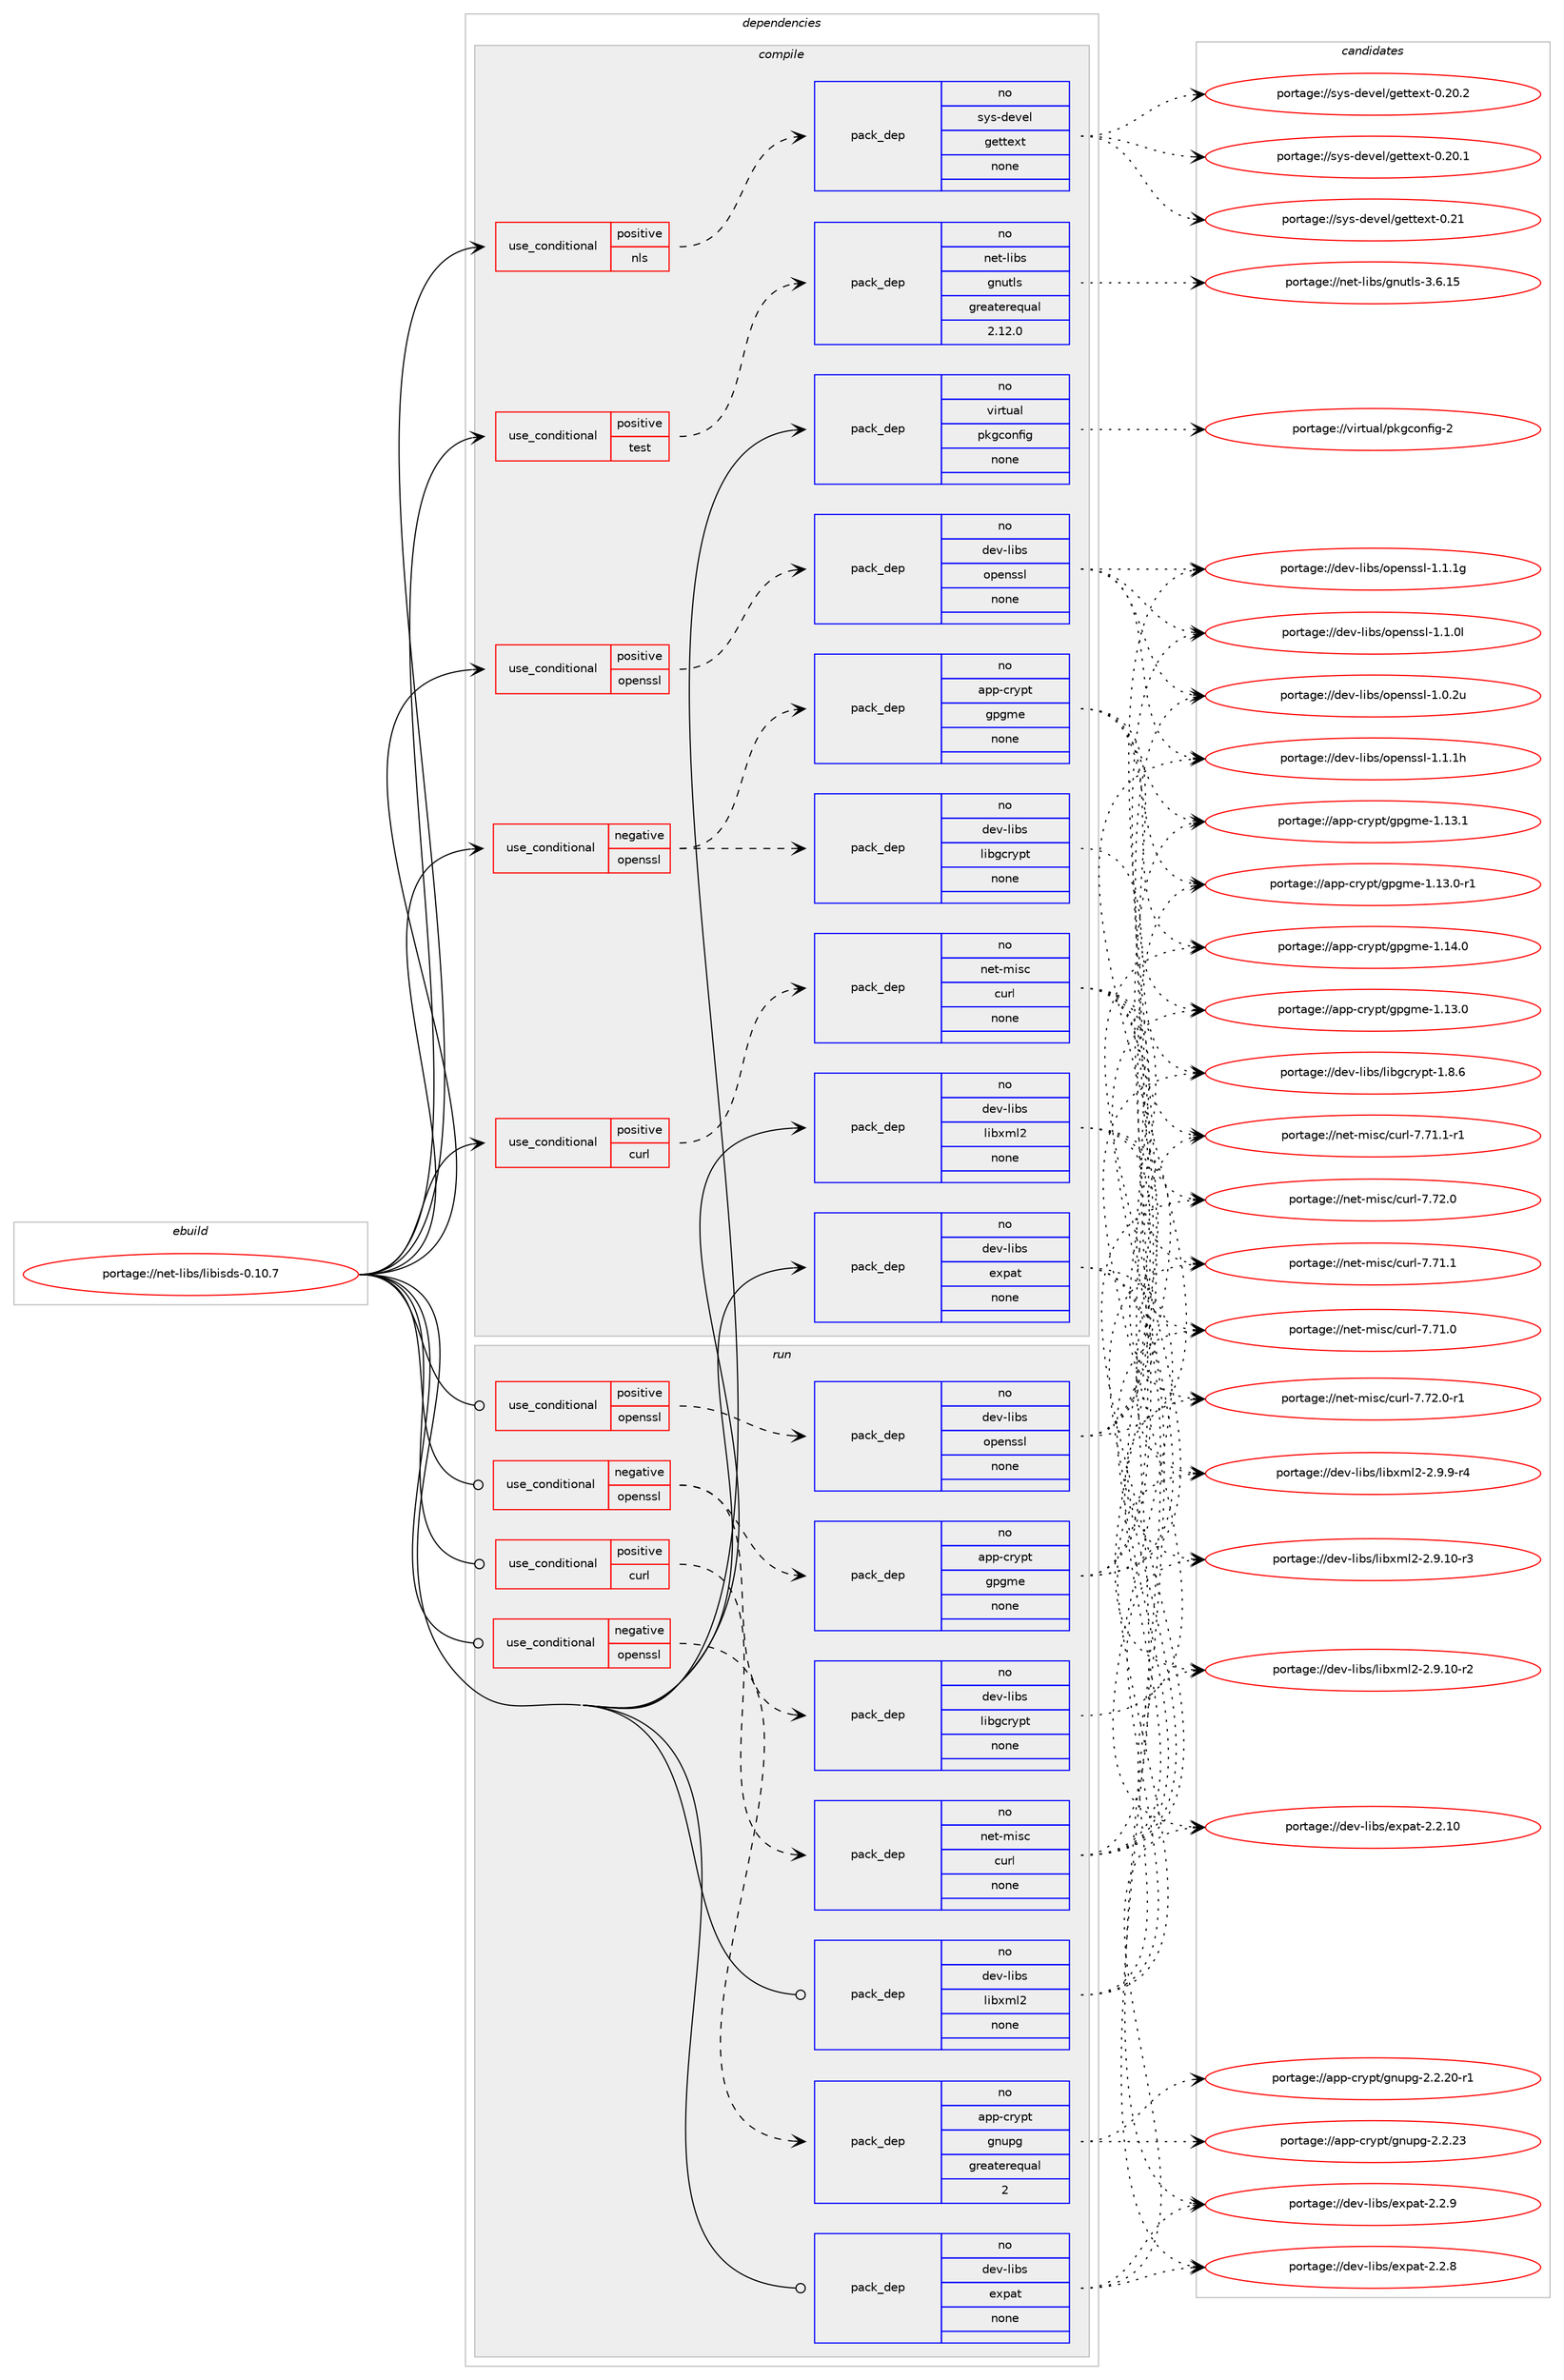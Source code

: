 digraph prolog {

# *************
# Graph options
# *************

newrank=true;
concentrate=true;
compound=true;
graph [rankdir=LR,fontname=Helvetica,fontsize=10,ranksep=1.5];#, ranksep=2.5, nodesep=0.2];
edge  [arrowhead=vee];
node  [fontname=Helvetica,fontsize=10];

# **********
# The ebuild
# **********

subgraph cluster_leftcol {
color=gray;
rank=same;
label=<<i>ebuild</i>>;
id [label="portage://net-libs/libisds-0.10.7", color=red, width=4, href="../net-libs/libisds-0.10.7.svg"];
}

# ****************
# The dependencies
# ****************

subgraph cluster_midcol {
color=gray;
label=<<i>dependencies</i>>;
subgraph cluster_compile {
fillcolor="#eeeeee";
style=filled;
label=<<i>compile</i>>;
subgraph cond541 {
dependency3434 [label=<<TABLE BORDER="0" CELLBORDER="1" CELLSPACING="0" CELLPADDING="4"><TR><TD ROWSPAN="3" CELLPADDING="10">use_conditional</TD></TR><TR><TD>negative</TD></TR><TR><TD>openssl</TD></TR></TABLE>>, shape=none, color=red];
subgraph pack2849 {
dependency3435 [label=<<TABLE BORDER="0" CELLBORDER="1" CELLSPACING="0" CELLPADDING="4" WIDTH="220"><TR><TD ROWSPAN="6" CELLPADDING="30">pack_dep</TD></TR><TR><TD WIDTH="110">no</TD></TR><TR><TD>app-crypt</TD></TR><TR><TD>gpgme</TD></TR><TR><TD>none</TD></TR><TR><TD></TD></TR></TABLE>>, shape=none, color=blue];
}
dependency3434:e -> dependency3435:w [weight=20,style="dashed",arrowhead="vee"];
subgraph pack2850 {
dependency3436 [label=<<TABLE BORDER="0" CELLBORDER="1" CELLSPACING="0" CELLPADDING="4" WIDTH="220"><TR><TD ROWSPAN="6" CELLPADDING="30">pack_dep</TD></TR><TR><TD WIDTH="110">no</TD></TR><TR><TD>dev-libs</TD></TR><TR><TD>libgcrypt</TD></TR><TR><TD>none</TD></TR><TR><TD></TD></TR></TABLE>>, shape=none, color=blue];
}
dependency3434:e -> dependency3436:w [weight=20,style="dashed",arrowhead="vee"];
}
id:e -> dependency3434:w [weight=20,style="solid",arrowhead="vee"];
subgraph cond542 {
dependency3437 [label=<<TABLE BORDER="0" CELLBORDER="1" CELLSPACING="0" CELLPADDING="4"><TR><TD ROWSPAN="3" CELLPADDING="10">use_conditional</TD></TR><TR><TD>positive</TD></TR><TR><TD>curl</TD></TR></TABLE>>, shape=none, color=red];
subgraph pack2851 {
dependency3438 [label=<<TABLE BORDER="0" CELLBORDER="1" CELLSPACING="0" CELLPADDING="4" WIDTH="220"><TR><TD ROWSPAN="6" CELLPADDING="30">pack_dep</TD></TR><TR><TD WIDTH="110">no</TD></TR><TR><TD>net-misc</TD></TR><TR><TD>curl</TD></TR><TR><TD>none</TD></TR><TR><TD></TD></TR></TABLE>>, shape=none, color=blue];
}
dependency3437:e -> dependency3438:w [weight=20,style="dashed",arrowhead="vee"];
}
id:e -> dependency3437:w [weight=20,style="solid",arrowhead="vee"];
subgraph cond543 {
dependency3439 [label=<<TABLE BORDER="0" CELLBORDER="1" CELLSPACING="0" CELLPADDING="4"><TR><TD ROWSPAN="3" CELLPADDING="10">use_conditional</TD></TR><TR><TD>positive</TD></TR><TR><TD>nls</TD></TR></TABLE>>, shape=none, color=red];
subgraph pack2852 {
dependency3440 [label=<<TABLE BORDER="0" CELLBORDER="1" CELLSPACING="0" CELLPADDING="4" WIDTH="220"><TR><TD ROWSPAN="6" CELLPADDING="30">pack_dep</TD></TR><TR><TD WIDTH="110">no</TD></TR><TR><TD>sys-devel</TD></TR><TR><TD>gettext</TD></TR><TR><TD>none</TD></TR><TR><TD></TD></TR></TABLE>>, shape=none, color=blue];
}
dependency3439:e -> dependency3440:w [weight=20,style="dashed",arrowhead="vee"];
}
id:e -> dependency3439:w [weight=20,style="solid",arrowhead="vee"];
subgraph cond544 {
dependency3441 [label=<<TABLE BORDER="0" CELLBORDER="1" CELLSPACING="0" CELLPADDING="4"><TR><TD ROWSPAN="3" CELLPADDING="10">use_conditional</TD></TR><TR><TD>positive</TD></TR><TR><TD>openssl</TD></TR></TABLE>>, shape=none, color=red];
subgraph pack2853 {
dependency3442 [label=<<TABLE BORDER="0" CELLBORDER="1" CELLSPACING="0" CELLPADDING="4" WIDTH="220"><TR><TD ROWSPAN="6" CELLPADDING="30">pack_dep</TD></TR><TR><TD WIDTH="110">no</TD></TR><TR><TD>dev-libs</TD></TR><TR><TD>openssl</TD></TR><TR><TD>none</TD></TR><TR><TD></TD></TR></TABLE>>, shape=none, color=blue];
}
dependency3441:e -> dependency3442:w [weight=20,style="dashed",arrowhead="vee"];
}
id:e -> dependency3441:w [weight=20,style="solid",arrowhead="vee"];
subgraph cond545 {
dependency3443 [label=<<TABLE BORDER="0" CELLBORDER="1" CELLSPACING="0" CELLPADDING="4"><TR><TD ROWSPAN="3" CELLPADDING="10">use_conditional</TD></TR><TR><TD>positive</TD></TR><TR><TD>test</TD></TR></TABLE>>, shape=none, color=red];
subgraph pack2854 {
dependency3444 [label=<<TABLE BORDER="0" CELLBORDER="1" CELLSPACING="0" CELLPADDING="4" WIDTH="220"><TR><TD ROWSPAN="6" CELLPADDING="30">pack_dep</TD></TR><TR><TD WIDTH="110">no</TD></TR><TR><TD>net-libs</TD></TR><TR><TD>gnutls</TD></TR><TR><TD>greaterequal</TD></TR><TR><TD>2.12.0</TD></TR></TABLE>>, shape=none, color=blue];
}
dependency3443:e -> dependency3444:w [weight=20,style="dashed",arrowhead="vee"];
}
id:e -> dependency3443:w [weight=20,style="solid",arrowhead="vee"];
subgraph pack2855 {
dependency3445 [label=<<TABLE BORDER="0" CELLBORDER="1" CELLSPACING="0" CELLPADDING="4" WIDTH="220"><TR><TD ROWSPAN="6" CELLPADDING="30">pack_dep</TD></TR><TR><TD WIDTH="110">no</TD></TR><TR><TD>dev-libs</TD></TR><TR><TD>expat</TD></TR><TR><TD>none</TD></TR><TR><TD></TD></TR></TABLE>>, shape=none, color=blue];
}
id:e -> dependency3445:w [weight=20,style="solid",arrowhead="vee"];
subgraph pack2856 {
dependency3446 [label=<<TABLE BORDER="0" CELLBORDER="1" CELLSPACING="0" CELLPADDING="4" WIDTH="220"><TR><TD ROWSPAN="6" CELLPADDING="30">pack_dep</TD></TR><TR><TD WIDTH="110">no</TD></TR><TR><TD>dev-libs</TD></TR><TR><TD>libxml2</TD></TR><TR><TD>none</TD></TR><TR><TD></TD></TR></TABLE>>, shape=none, color=blue];
}
id:e -> dependency3446:w [weight=20,style="solid",arrowhead="vee"];
subgraph pack2857 {
dependency3447 [label=<<TABLE BORDER="0" CELLBORDER="1" CELLSPACING="0" CELLPADDING="4" WIDTH="220"><TR><TD ROWSPAN="6" CELLPADDING="30">pack_dep</TD></TR><TR><TD WIDTH="110">no</TD></TR><TR><TD>virtual</TD></TR><TR><TD>pkgconfig</TD></TR><TR><TD>none</TD></TR><TR><TD></TD></TR></TABLE>>, shape=none, color=blue];
}
id:e -> dependency3447:w [weight=20,style="solid",arrowhead="vee"];
}
subgraph cluster_compileandrun {
fillcolor="#eeeeee";
style=filled;
label=<<i>compile and run</i>>;
}
subgraph cluster_run {
fillcolor="#eeeeee";
style=filled;
label=<<i>run</i>>;
subgraph cond546 {
dependency3448 [label=<<TABLE BORDER="0" CELLBORDER="1" CELLSPACING="0" CELLPADDING="4"><TR><TD ROWSPAN="3" CELLPADDING="10">use_conditional</TD></TR><TR><TD>negative</TD></TR><TR><TD>openssl</TD></TR></TABLE>>, shape=none, color=red];
subgraph pack2858 {
dependency3449 [label=<<TABLE BORDER="0" CELLBORDER="1" CELLSPACING="0" CELLPADDING="4" WIDTH="220"><TR><TD ROWSPAN="6" CELLPADDING="30">pack_dep</TD></TR><TR><TD WIDTH="110">no</TD></TR><TR><TD>app-crypt</TD></TR><TR><TD>gnupg</TD></TR><TR><TD>greaterequal</TD></TR><TR><TD>2</TD></TR></TABLE>>, shape=none, color=blue];
}
dependency3448:e -> dependency3449:w [weight=20,style="dashed",arrowhead="vee"];
}
id:e -> dependency3448:w [weight=20,style="solid",arrowhead="odot"];
subgraph cond547 {
dependency3450 [label=<<TABLE BORDER="0" CELLBORDER="1" CELLSPACING="0" CELLPADDING="4"><TR><TD ROWSPAN="3" CELLPADDING="10">use_conditional</TD></TR><TR><TD>negative</TD></TR><TR><TD>openssl</TD></TR></TABLE>>, shape=none, color=red];
subgraph pack2859 {
dependency3451 [label=<<TABLE BORDER="0" CELLBORDER="1" CELLSPACING="0" CELLPADDING="4" WIDTH="220"><TR><TD ROWSPAN="6" CELLPADDING="30">pack_dep</TD></TR><TR><TD WIDTH="110">no</TD></TR><TR><TD>app-crypt</TD></TR><TR><TD>gpgme</TD></TR><TR><TD>none</TD></TR><TR><TD></TD></TR></TABLE>>, shape=none, color=blue];
}
dependency3450:e -> dependency3451:w [weight=20,style="dashed",arrowhead="vee"];
subgraph pack2860 {
dependency3452 [label=<<TABLE BORDER="0" CELLBORDER="1" CELLSPACING="0" CELLPADDING="4" WIDTH="220"><TR><TD ROWSPAN="6" CELLPADDING="30">pack_dep</TD></TR><TR><TD WIDTH="110">no</TD></TR><TR><TD>dev-libs</TD></TR><TR><TD>libgcrypt</TD></TR><TR><TD>none</TD></TR><TR><TD></TD></TR></TABLE>>, shape=none, color=blue];
}
dependency3450:e -> dependency3452:w [weight=20,style="dashed",arrowhead="vee"];
}
id:e -> dependency3450:w [weight=20,style="solid",arrowhead="odot"];
subgraph cond548 {
dependency3453 [label=<<TABLE BORDER="0" CELLBORDER="1" CELLSPACING="0" CELLPADDING="4"><TR><TD ROWSPAN="3" CELLPADDING="10">use_conditional</TD></TR><TR><TD>positive</TD></TR><TR><TD>curl</TD></TR></TABLE>>, shape=none, color=red];
subgraph pack2861 {
dependency3454 [label=<<TABLE BORDER="0" CELLBORDER="1" CELLSPACING="0" CELLPADDING="4" WIDTH="220"><TR><TD ROWSPAN="6" CELLPADDING="30">pack_dep</TD></TR><TR><TD WIDTH="110">no</TD></TR><TR><TD>net-misc</TD></TR><TR><TD>curl</TD></TR><TR><TD>none</TD></TR><TR><TD></TD></TR></TABLE>>, shape=none, color=blue];
}
dependency3453:e -> dependency3454:w [weight=20,style="dashed",arrowhead="vee"];
}
id:e -> dependency3453:w [weight=20,style="solid",arrowhead="odot"];
subgraph cond549 {
dependency3455 [label=<<TABLE BORDER="0" CELLBORDER="1" CELLSPACING="0" CELLPADDING="4"><TR><TD ROWSPAN="3" CELLPADDING="10">use_conditional</TD></TR><TR><TD>positive</TD></TR><TR><TD>openssl</TD></TR></TABLE>>, shape=none, color=red];
subgraph pack2862 {
dependency3456 [label=<<TABLE BORDER="0" CELLBORDER="1" CELLSPACING="0" CELLPADDING="4" WIDTH="220"><TR><TD ROWSPAN="6" CELLPADDING="30">pack_dep</TD></TR><TR><TD WIDTH="110">no</TD></TR><TR><TD>dev-libs</TD></TR><TR><TD>openssl</TD></TR><TR><TD>none</TD></TR><TR><TD></TD></TR></TABLE>>, shape=none, color=blue];
}
dependency3455:e -> dependency3456:w [weight=20,style="dashed",arrowhead="vee"];
}
id:e -> dependency3455:w [weight=20,style="solid",arrowhead="odot"];
subgraph pack2863 {
dependency3457 [label=<<TABLE BORDER="0" CELLBORDER="1" CELLSPACING="0" CELLPADDING="4" WIDTH="220"><TR><TD ROWSPAN="6" CELLPADDING="30">pack_dep</TD></TR><TR><TD WIDTH="110">no</TD></TR><TR><TD>dev-libs</TD></TR><TR><TD>expat</TD></TR><TR><TD>none</TD></TR><TR><TD></TD></TR></TABLE>>, shape=none, color=blue];
}
id:e -> dependency3457:w [weight=20,style="solid",arrowhead="odot"];
subgraph pack2864 {
dependency3458 [label=<<TABLE BORDER="0" CELLBORDER="1" CELLSPACING="0" CELLPADDING="4" WIDTH="220"><TR><TD ROWSPAN="6" CELLPADDING="30">pack_dep</TD></TR><TR><TD WIDTH="110">no</TD></TR><TR><TD>dev-libs</TD></TR><TR><TD>libxml2</TD></TR><TR><TD>none</TD></TR><TR><TD></TD></TR></TABLE>>, shape=none, color=blue];
}
id:e -> dependency3458:w [weight=20,style="solid",arrowhead="odot"];
}
}

# **************
# The candidates
# **************

subgraph cluster_choices {
rank=same;
color=gray;
label=<<i>candidates</i>>;

subgraph choice2849 {
color=black;
nodesep=1;
choice9711211245991141211121164710311210310910145494649524648 [label="portage://app-crypt/gpgme-1.14.0", color=red, width=4,href="../app-crypt/gpgme-1.14.0.svg"];
choice9711211245991141211121164710311210310910145494649514649 [label="portage://app-crypt/gpgme-1.13.1", color=red, width=4,href="../app-crypt/gpgme-1.13.1.svg"];
choice97112112459911412111211647103112103109101454946495146484511449 [label="portage://app-crypt/gpgme-1.13.0-r1", color=red, width=4,href="../app-crypt/gpgme-1.13.0-r1.svg"];
choice9711211245991141211121164710311210310910145494649514648 [label="portage://app-crypt/gpgme-1.13.0", color=red, width=4,href="../app-crypt/gpgme-1.13.0.svg"];
dependency3435:e -> choice9711211245991141211121164710311210310910145494649524648:w [style=dotted,weight="100"];
dependency3435:e -> choice9711211245991141211121164710311210310910145494649514649:w [style=dotted,weight="100"];
dependency3435:e -> choice97112112459911412111211647103112103109101454946495146484511449:w [style=dotted,weight="100"];
dependency3435:e -> choice9711211245991141211121164710311210310910145494649514648:w [style=dotted,weight="100"];
}
subgraph choice2850 {
color=black;
nodesep=1;
choice1001011184510810598115471081059810399114121112116454946564654 [label="portage://dev-libs/libgcrypt-1.8.6", color=red, width=4,href="../dev-libs/libgcrypt-1.8.6.svg"];
dependency3436:e -> choice1001011184510810598115471081059810399114121112116454946564654:w [style=dotted,weight="100"];
}
subgraph choice2851 {
color=black;
nodesep=1;
choice11010111645109105115994799117114108455546555046484511449 [label="portage://net-misc/curl-7.72.0-r1", color=red, width=4,href="../net-misc/curl-7.72.0-r1.svg"];
choice1101011164510910511599479911711410845554655504648 [label="portage://net-misc/curl-7.72.0", color=red, width=4,href="../net-misc/curl-7.72.0.svg"];
choice11010111645109105115994799117114108455546554946494511449 [label="portage://net-misc/curl-7.71.1-r1", color=red, width=4,href="../net-misc/curl-7.71.1-r1.svg"];
choice1101011164510910511599479911711410845554655494649 [label="portage://net-misc/curl-7.71.1", color=red, width=4,href="../net-misc/curl-7.71.1.svg"];
choice1101011164510910511599479911711410845554655494648 [label="portage://net-misc/curl-7.71.0", color=red, width=4,href="../net-misc/curl-7.71.0.svg"];
dependency3438:e -> choice11010111645109105115994799117114108455546555046484511449:w [style=dotted,weight="100"];
dependency3438:e -> choice1101011164510910511599479911711410845554655504648:w [style=dotted,weight="100"];
dependency3438:e -> choice11010111645109105115994799117114108455546554946494511449:w [style=dotted,weight="100"];
dependency3438:e -> choice1101011164510910511599479911711410845554655494649:w [style=dotted,weight="100"];
dependency3438:e -> choice1101011164510910511599479911711410845554655494648:w [style=dotted,weight="100"];
}
subgraph choice2852 {
color=black;
nodesep=1;
choice11512111545100101118101108471031011161161011201164548465049 [label="portage://sys-devel/gettext-0.21", color=red, width=4,href="../sys-devel/gettext-0.21.svg"];
choice115121115451001011181011084710310111611610112011645484650484650 [label="portage://sys-devel/gettext-0.20.2", color=red, width=4,href="../sys-devel/gettext-0.20.2.svg"];
choice115121115451001011181011084710310111611610112011645484650484649 [label="portage://sys-devel/gettext-0.20.1", color=red, width=4,href="../sys-devel/gettext-0.20.1.svg"];
dependency3440:e -> choice11512111545100101118101108471031011161161011201164548465049:w [style=dotted,weight="100"];
dependency3440:e -> choice115121115451001011181011084710310111611610112011645484650484650:w [style=dotted,weight="100"];
dependency3440:e -> choice115121115451001011181011084710310111611610112011645484650484649:w [style=dotted,weight="100"];
}
subgraph choice2853 {
color=black;
nodesep=1;
choice100101118451081059811547111112101110115115108454946494649104 [label="portage://dev-libs/openssl-1.1.1h", color=red, width=4,href="../dev-libs/openssl-1.1.1h.svg"];
choice100101118451081059811547111112101110115115108454946494649103 [label="portage://dev-libs/openssl-1.1.1g", color=red, width=4,href="../dev-libs/openssl-1.1.1g.svg"];
choice100101118451081059811547111112101110115115108454946494648108 [label="portage://dev-libs/openssl-1.1.0l", color=red, width=4,href="../dev-libs/openssl-1.1.0l.svg"];
choice100101118451081059811547111112101110115115108454946484650117 [label="portage://dev-libs/openssl-1.0.2u", color=red, width=4,href="../dev-libs/openssl-1.0.2u.svg"];
dependency3442:e -> choice100101118451081059811547111112101110115115108454946494649104:w [style=dotted,weight="100"];
dependency3442:e -> choice100101118451081059811547111112101110115115108454946494649103:w [style=dotted,weight="100"];
dependency3442:e -> choice100101118451081059811547111112101110115115108454946494648108:w [style=dotted,weight="100"];
dependency3442:e -> choice100101118451081059811547111112101110115115108454946484650117:w [style=dotted,weight="100"];
}
subgraph choice2854 {
color=black;
nodesep=1;
choice11010111645108105981154710311011711610811545514654464953 [label="portage://net-libs/gnutls-3.6.15", color=red, width=4,href="../net-libs/gnutls-3.6.15.svg"];
dependency3444:e -> choice11010111645108105981154710311011711610811545514654464953:w [style=dotted,weight="100"];
}
subgraph choice2855 {
color=black;
nodesep=1;
choice10010111845108105981154710112011297116455046504657 [label="portage://dev-libs/expat-2.2.9", color=red, width=4,href="../dev-libs/expat-2.2.9.svg"];
choice10010111845108105981154710112011297116455046504656 [label="portage://dev-libs/expat-2.2.8", color=red, width=4,href="../dev-libs/expat-2.2.8.svg"];
choice1001011184510810598115471011201129711645504650464948 [label="portage://dev-libs/expat-2.2.10", color=red, width=4,href="../dev-libs/expat-2.2.10.svg"];
dependency3445:e -> choice10010111845108105981154710112011297116455046504657:w [style=dotted,weight="100"];
dependency3445:e -> choice10010111845108105981154710112011297116455046504656:w [style=dotted,weight="100"];
dependency3445:e -> choice1001011184510810598115471011201129711645504650464948:w [style=dotted,weight="100"];
}
subgraph choice2856 {
color=black;
nodesep=1;
choice10010111845108105981154710810598120109108504550465746574511452 [label="portage://dev-libs/libxml2-2.9.9-r4", color=red, width=4,href="../dev-libs/libxml2-2.9.9-r4.svg"];
choice1001011184510810598115471081059812010910850455046574649484511451 [label="portage://dev-libs/libxml2-2.9.10-r3", color=red, width=4,href="../dev-libs/libxml2-2.9.10-r3.svg"];
choice1001011184510810598115471081059812010910850455046574649484511450 [label="portage://dev-libs/libxml2-2.9.10-r2", color=red, width=4,href="../dev-libs/libxml2-2.9.10-r2.svg"];
dependency3446:e -> choice10010111845108105981154710810598120109108504550465746574511452:w [style=dotted,weight="100"];
dependency3446:e -> choice1001011184510810598115471081059812010910850455046574649484511451:w [style=dotted,weight="100"];
dependency3446:e -> choice1001011184510810598115471081059812010910850455046574649484511450:w [style=dotted,weight="100"];
}
subgraph choice2857 {
color=black;
nodesep=1;
choice1181051141161179710847112107103991111101021051034550 [label="portage://virtual/pkgconfig-2", color=red, width=4,href="../virtual/pkgconfig-2.svg"];
dependency3447:e -> choice1181051141161179710847112107103991111101021051034550:w [style=dotted,weight="100"];
}
subgraph choice2858 {
color=black;
nodesep=1;
choice9711211245991141211121164710311011711210345504650465051 [label="portage://app-crypt/gnupg-2.2.23", color=red, width=4,href="../app-crypt/gnupg-2.2.23.svg"];
choice97112112459911412111211647103110117112103455046504650484511449 [label="portage://app-crypt/gnupg-2.2.20-r1", color=red, width=4,href="../app-crypt/gnupg-2.2.20-r1.svg"];
dependency3449:e -> choice9711211245991141211121164710311011711210345504650465051:w [style=dotted,weight="100"];
dependency3449:e -> choice97112112459911412111211647103110117112103455046504650484511449:w [style=dotted,weight="100"];
}
subgraph choice2859 {
color=black;
nodesep=1;
choice9711211245991141211121164710311210310910145494649524648 [label="portage://app-crypt/gpgme-1.14.0", color=red, width=4,href="../app-crypt/gpgme-1.14.0.svg"];
choice9711211245991141211121164710311210310910145494649514649 [label="portage://app-crypt/gpgme-1.13.1", color=red, width=4,href="../app-crypt/gpgme-1.13.1.svg"];
choice97112112459911412111211647103112103109101454946495146484511449 [label="portage://app-crypt/gpgme-1.13.0-r1", color=red, width=4,href="../app-crypt/gpgme-1.13.0-r1.svg"];
choice9711211245991141211121164710311210310910145494649514648 [label="portage://app-crypt/gpgme-1.13.0", color=red, width=4,href="../app-crypt/gpgme-1.13.0.svg"];
dependency3451:e -> choice9711211245991141211121164710311210310910145494649524648:w [style=dotted,weight="100"];
dependency3451:e -> choice9711211245991141211121164710311210310910145494649514649:w [style=dotted,weight="100"];
dependency3451:e -> choice97112112459911412111211647103112103109101454946495146484511449:w [style=dotted,weight="100"];
dependency3451:e -> choice9711211245991141211121164710311210310910145494649514648:w [style=dotted,weight="100"];
}
subgraph choice2860 {
color=black;
nodesep=1;
choice1001011184510810598115471081059810399114121112116454946564654 [label="portage://dev-libs/libgcrypt-1.8.6", color=red, width=4,href="../dev-libs/libgcrypt-1.8.6.svg"];
dependency3452:e -> choice1001011184510810598115471081059810399114121112116454946564654:w [style=dotted,weight="100"];
}
subgraph choice2861 {
color=black;
nodesep=1;
choice11010111645109105115994799117114108455546555046484511449 [label="portage://net-misc/curl-7.72.0-r1", color=red, width=4,href="../net-misc/curl-7.72.0-r1.svg"];
choice1101011164510910511599479911711410845554655504648 [label="portage://net-misc/curl-7.72.0", color=red, width=4,href="../net-misc/curl-7.72.0.svg"];
choice11010111645109105115994799117114108455546554946494511449 [label="portage://net-misc/curl-7.71.1-r1", color=red, width=4,href="../net-misc/curl-7.71.1-r1.svg"];
choice1101011164510910511599479911711410845554655494649 [label="portage://net-misc/curl-7.71.1", color=red, width=4,href="../net-misc/curl-7.71.1.svg"];
choice1101011164510910511599479911711410845554655494648 [label="portage://net-misc/curl-7.71.0", color=red, width=4,href="../net-misc/curl-7.71.0.svg"];
dependency3454:e -> choice11010111645109105115994799117114108455546555046484511449:w [style=dotted,weight="100"];
dependency3454:e -> choice1101011164510910511599479911711410845554655504648:w [style=dotted,weight="100"];
dependency3454:e -> choice11010111645109105115994799117114108455546554946494511449:w [style=dotted,weight="100"];
dependency3454:e -> choice1101011164510910511599479911711410845554655494649:w [style=dotted,weight="100"];
dependency3454:e -> choice1101011164510910511599479911711410845554655494648:w [style=dotted,weight="100"];
}
subgraph choice2862 {
color=black;
nodesep=1;
choice100101118451081059811547111112101110115115108454946494649104 [label="portage://dev-libs/openssl-1.1.1h", color=red, width=4,href="../dev-libs/openssl-1.1.1h.svg"];
choice100101118451081059811547111112101110115115108454946494649103 [label="portage://dev-libs/openssl-1.1.1g", color=red, width=4,href="../dev-libs/openssl-1.1.1g.svg"];
choice100101118451081059811547111112101110115115108454946494648108 [label="portage://dev-libs/openssl-1.1.0l", color=red, width=4,href="../dev-libs/openssl-1.1.0l.svg"];
choice100101118451081059811547111112101110115115108454946484650117 [label="portage://dev-libs/openssl-1.0.2u", color=red, width=4,href="../dev-libs/openssl-1.0.2u.svg"];
dependency3456:e -> choice100101118451081059811547111112101110115115108454946494649104:w [style=dotted,weight="100"];
dependency3456:e -> choice100101118451081059811547111112101110115115108454946494649103:w [style=dotted,weight="100"];
dependency3456:e -> choice100101118451081059811547111112101110115115108454946494648108:w [style=dotted,weight="100"];
dependency3456:e -> choice100101118451081059811547111112101110115115108454946484650117:w [style=dotted,weight="100"];
}
subgraph choice2863 {
color=black;
nodesep=1;
choice10010111845108105981154710112011297116455046504657 [label="portage://dev-libs/expat-2.2.9", color=red, width=4,href="../dev-libs/expat-2.2.9.svg"];
choice10010111845108105981154710112011297116455046504656 [label="portage://dev-libs/expat-2.2.8", color=red, width=4,href="../dev-libs/expat-2.2.8.svg"];
choice1001011184510810598115471011201129711645504650464948 [label="portage://dev-libs/expat-2.2.10", color=red, width=4,href="../dev-libs/expat-2.2.10.svg"];
dependency3457:e -> choice10010111845108105981154710112011297116455046504657:w [style=dotted,weight="100"];
dependency3457:e -> choice10010111845108105981154710112011297116455046504656:w [style=dotted,weight="100"];
dependency3457:e -> choice1001011184510810598115471011201129711645504650464948:w [style=dotted,weight="100"];
}
subgraph choice2864 {
color=black;
nodesep=1;
choice10010111845108105981154710810598120109108504550465746574511452 [label="portage://dev-libs/libxml2-2.9.9-r4", color=red, width=4,href="../dev-libs/libxml2-2.9.9-r4.svg"];
choice1001011184510810598115471081059812010910850455046574649484511451 [label="portage://dev-libs/libxml2-2.9.10-r3", color=red, width=4,href="../dev-libs/libxml2-2.9.10-r3.svg"];
choice1001011184510810598115471081059812010910850455046574649484511450 [label="portage://dev-libs/libxml2-2.9.10-r2", color=red, width=4,href="../dev-libs/libxml2-2.9.10-r2.svg"];
dependency3458:e -> choice10010111845108105981154710810598120109108504550465746574511452:w [style=dotted,weight="100"];
dependency3458:e -> choice1001011184510810598115471081059812010910850455046574649484511451:w [style=dotted,weight="100"];
dependency3458:e -> choice1001011184510810598115471081059812010910850455046574649484511450:w [style=dotted,weight="100"];
}
}

}
